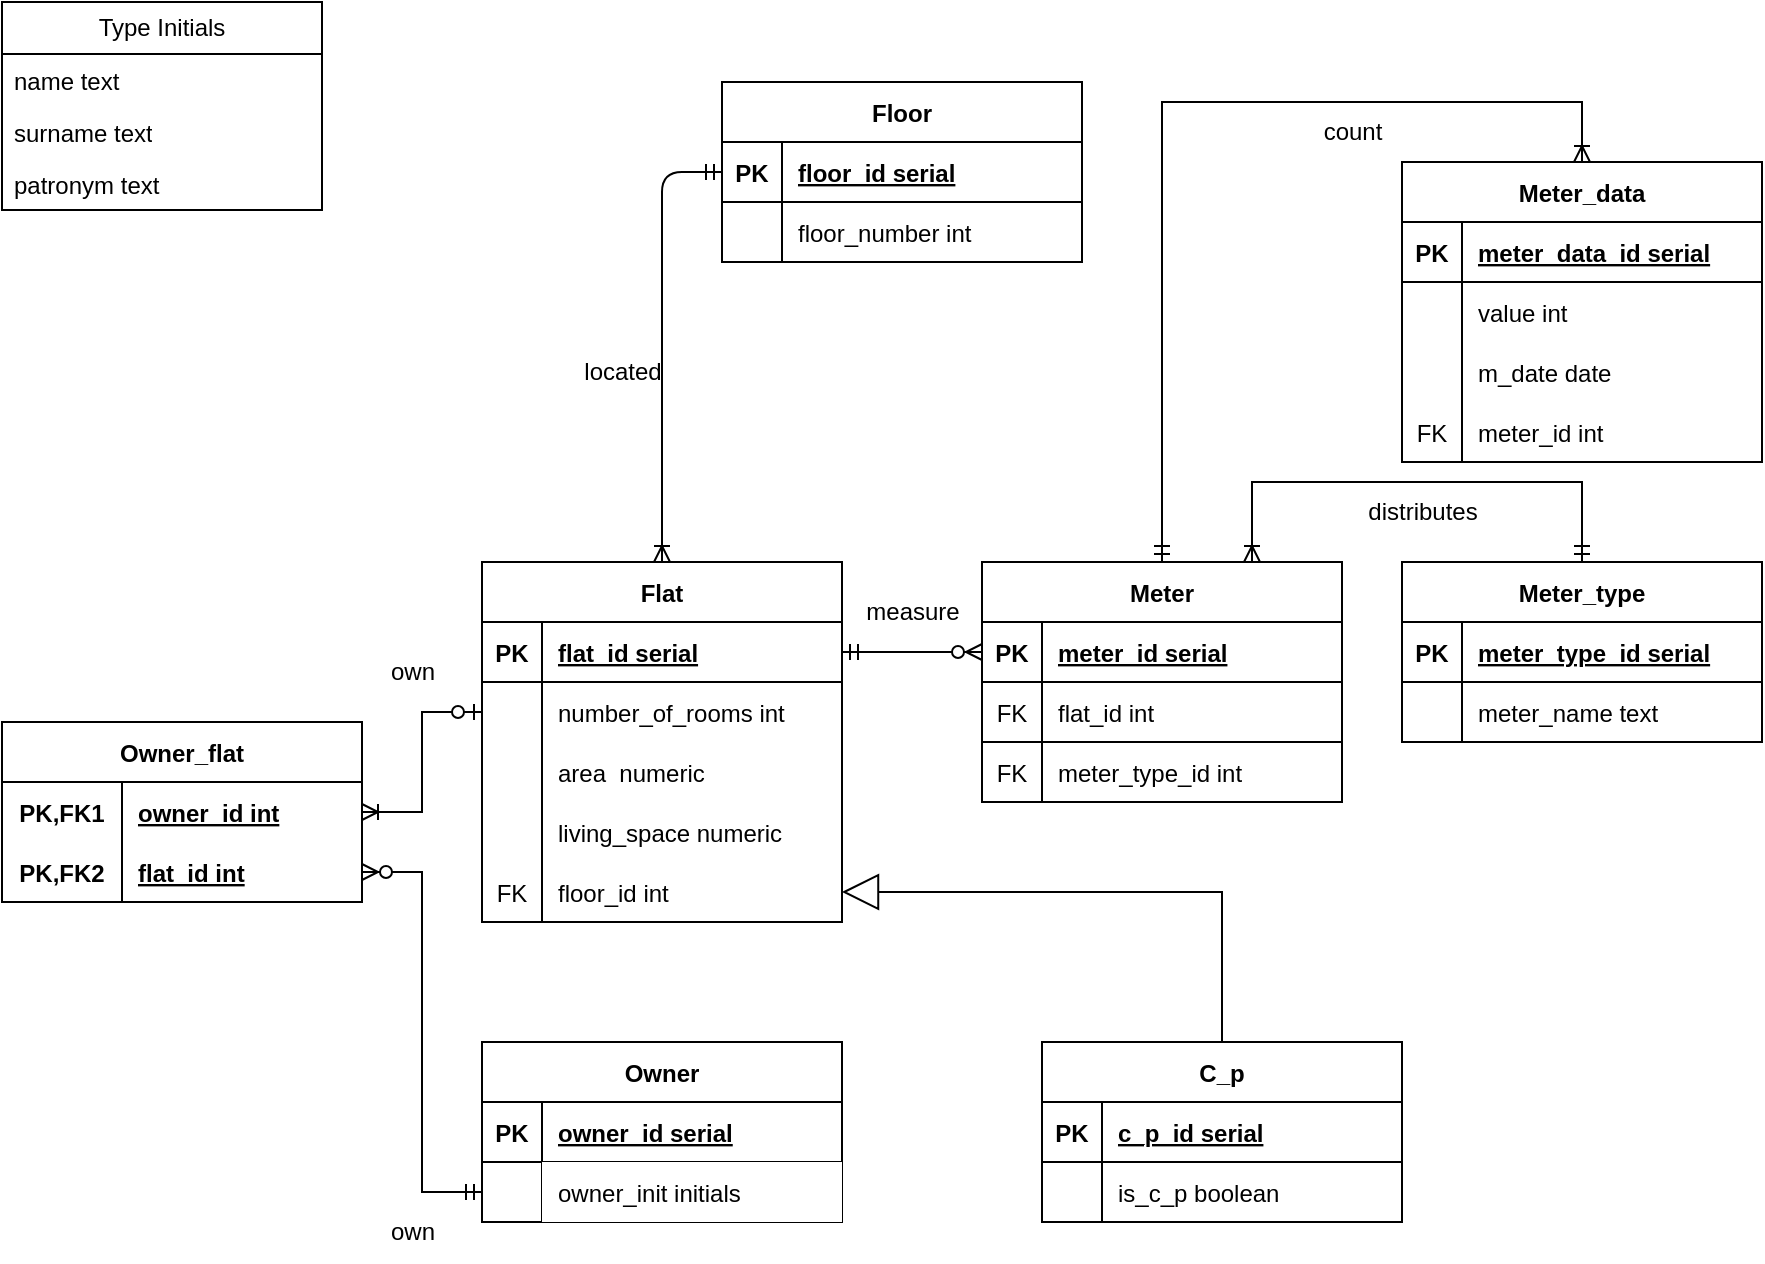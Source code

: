 <mxfile version="22.0.3" type="device">
  <diagram id="tWUYrLBIqOCMcXKjHUYR" name="var_2">
    <mxGraphModel dx="1050" dy="629" grid="1" gridSize="10" guides="1" tooltips="1" connect="1" arrows="1" fold="1" page="1" pageScale="1" pageWidth="827" pageHeight="1169" math="0" shadow="0">
      <root>
        <mxCell id="0" />
        <mxCell id="1" parent="0" />
        <mxCell id="mnaRzsKC414_vbe6YF4L-1" value="own" style="text;html=1;align=center;verticalAlign=middle;resizable=0;points=[];autosize=1;strokeColor=none;fillColor=none;" parent="1" vertex="1">
          <mxGeometry x="180" y="320" width="50" height="30" as="geometry" />
        </mxCell>
        <mxCell id="mnaRzsKC414_vbe6YF4L-2" value="measure" style="text;html=1;align=center;verticalAlign=middle;resizable=0;points=[];autosize=1;strokeColor=none;fillColor=none;" parent="1" vertex="1">
          <mxGeometry x="420" y="290" width="70" height="30" as="geometry" />
        </mxCell>
        <mxCell id="mnaRzsKC414_vbe6YF4L-3" value="distributes" style="text;html=1;align=center;verticalAlign=middle;resizable=0;points=[];autosize=1;strokeColor=none;fillColor=none;" parent="1" vertex="1">
          <mxGeometry x="670" y="240" width="80" height="30" as="geometry" />
        </mxCell>
        <mxCell id="mnaRzsKC414_vbe6YF4L-4" value="" style="edgeStyle=orthogonalEdgeStyle;fontSize=12;html=1;endArrow=ERoneToMany;startArrow=ERmandOne;rounded=0;entryX=0.75;entryY=0;entryDx=0;entryDy=0;exitX=0.5;exitY=0;exitDx=0;exitDy=0;" parent="1" source="mnaRzsKC414_vbe6YF4L-56" target="mnaRzsKC414_vbe6YF4L-46" edge="1">
          <mxGeometry width="100" height="100" relative="1" as="geometry">
            <mxPoint x="820" y="240" as="sourcePoint" />
            <mxPoint x="880" y="395" as="targetPoint" />
            <Array as="points">
              <mxPoint x="790" y="240" />
              <mxPoint x="625" y="240" />
            </Array>
          </mxGeometry>
        </mxCell>
        <mxCell id="mnaRzsKC414_vbe6YF4L-5" value="" style="edgeStyle=orthogonalEdgeStyle;fontSize=12;html=1;endArrow=ERzeroToMany;startArrow=ERmandOne;rounded=0;exitX=1;exitY=0.5;exitDx=0;exitDy=0;entryX=0;entryY=0.5;entryDx=0;entryDy=0;" parent="1" source="mnaRzsKC414_vbe6YF4L-24" target="mnaRzsKC414_vbe6YF4L-47" edge="1">
          <mxGeometry width="100" height="100" relative="1" as="geometry">
            <mxPoint x="460" y="470" as="sourcePoint" />
            <mxPoint x="560" y="250" as="targetPoint" />
            <Array as="points" />
          </mxGeometry>
        </mxCell>
        <mxCell id="mnaRzsKC414_vbe6YF4L-6" value="count" style="text;html=1;align=center;verticalAlign=middle;resizable=0;points=[];autosize=1;strokeColor=none;fillColor=none;" parent="1" vertex="1">
          <mxGeometry x="650" y="50" width="50" height="30" as="geometry" />
        </mxCell>
        <mxCell id="mnaRzsKC414_vbe6YF4L-7" value="" style="fontSize=12;html=1;endArrow=ERoneToMany;startArrow=ERmandOne;rounded=1;exitX=0;exitY=0.5;exitDx=0;exitDy=0;entryX=0.5;entryY=0;entryDx=0;entryDy=0;edgeStyle=orthogonalEdgeStyle;" parent="1" source="mnaRzsKC414_vbe6YF4L-40" target="mnaRzsKC414_vbe6YF4L-23" edge="1">
          <mxGeometry width="100" height="100" relative="1" as="geometry">
            <mxPoint x="200" y="197" as="sourcePoint" />
            <mxPoint x="350" y="250" as="targetPoint" />
          </mxGeometry>
        </mxCell>
        <mxCell id="mnaRzsKC414_vbe6YF4L-8" value="located" style="text;html=1;align=center;verticalAlign=middle;resizable=0;points=[];autosize=1;strokeColor=none;fillColor=none;" parent="1" vertex="1">
          <mxGeometry x="280" y="170" width="60" height="30" as="geometry" />
        </mxCell>
        <mxCell id="mnaRzsKC414_vbe6YF4L-9" value="" style="edgeStyle=orthogonalEdgeStyle;fontSize=12;html=1;endArrow=ERoneToMany;startArrow=ERmandOne;rounded=0;exitX=0.5;exitY=0;exitDx=0;exitDy=0;entryX=0.5;entryY=0;entryDx=0;entryDy=0;" parent="1" source="mnaRzsKC414_vbe6YF4L-46" target="mnaRzsKC414_vbe6YF4L-63" edge="1">
          <mxGeometry width="100" height="100" relative="1" as="geometry">
            <mxPoint x="650" y="260" as="sourcePoint" />
            <mxPoint x="750" y="160" as="targetPoint" />
            <Array as="points">
              <mxPoint x="580" y="50" />
              <mxPoint x="790" y="50" />
            </Array>
          </mxGeometry>
        </mxCell>
        <mxCell id="mnaRzsKC414_vbe6YF4L-10" value="Owner" style="shape=table;startSize=30;container=1;collapsible=1;childLayout=tableLayout;fixedRows=1;rowLines=0;fontStyle=1;align=center;resizeLast=1;" parent="1" vertex="1">
          <mxGeometry x="240" y="520" width="180" height="90" as="geometry" />
        </mxCell>
        <mxCell id="mnaRzsKC414_vbe6YF4L-11" value="" style="shape=tableRow;horizontal=0;startSize=0;swimlaneHead=0;swimlaneBody=0;fillColor=none;collapsible=0;dropTarget=0;points=[[0,0.5],[1,0.5]];portConstraint=eastwest;top=0;left=0;right=0;bottom=1;" parent="mnaRzsKC414_vbe6YF4L-10" vertex="1">
          <mxGeometry y="30" width="180" height="30" as="geometry" />
        </mxCell>
        <mxCell id="mnaRzsKC414_vbe6YF4L-12" value="PK" style="shape=partialRectangle;connectable=0;fillColor=none;top=0;left=0;bottom=0;right=0;fontStyle=1;overflow=hidden;" parent="mnaRzsKC414_vbe6YF4L-11" vertex="1">
          <mxGeometry width="30" height="30" as="geometry">
            <mxRectangle width="30" height="30" as="alternateBounds" />
          </mxGeometry>
        </mxCell>
        <mxCell id="mnaRzsKC414_vbe6YF4L-13" value="owner_id serial" style="shape=partialRectangle;connectable=0;fillColor=none;top=0;left=0;bottom=0;right=0;align=left;spacingLeft=6;fontStyle=5;overflow=hidden;" parent="mnaRzsKC414_vbe6YF4L-11" vertex="1">
          <mxGeometry x="30" width="150" height="30" as="geometry">
            <mxRectangle width="150" height="30" as="alternateBounds" />
          </mxGeometry>
        </mxCell>
        <mxCell id="mnaRzsKC414_vbe6YF4L-14" value="" style="shape=tableRow;horizontal=0;startSize=0;swimlaneHead=0;swimlaneBody=0;fillColor=none;collapsible=0;dropTarget=0;points=[[0,0.5],[1,0.5]];portConstraint=eastwest;top=0;left=0;right=0;bottom=0;" parent="mnaRzsKC414_vbe6YF4L-10" vertex="1">
          <mxGeometry y="60" width="180" height="30" as="geometry" />
        </mxCell>
        <mxCell id="mnaRzsKC414_vbe6YF4L-15" value="" style="shape=partialRectangle;connectable=0;fillColor=none;top=0;left=0;bottom=0;right=0;editable=1;overflow=hidden;" parent="mnaRzsKC414_vbe6YF4L-14" vertex="1">
          <mxGeometry width="30" height="30" as="geometry">
            <mxRectangle width="30" height="30" as="alternateBounds" />
          </mxGeometry>
        </mxCell>
        <mxCell id="mnaRzsKC414_vbe6YF4L-16" value="owner_init initials" style="shape=partialRectangle;connectable=0;top=0;left=0;bottom=0;right=0;align=left;spacingLeft=6;overflow=hidden;" parent="mnaRzsKC414_vbe6YF4L-14" vertex="1">
          <mxGeometry x="30" width="150" height="30" as="geometry">
            <mxRectangle width="150" height="30" as="alternateBounds" />
          </mxGeometry>
        </mxCell>
        <mxCell id="mnaRzsKC414_vbe6YF4L-23" value="Flat" style="shape=table;startSize=30;container=1;collapsible=1;childLayout=tableLayout;fixedRows=1;rowLines=0;fontStyle=1;align=center;resizeLast=1;" parent="1" vertex="1">
          <mxGeometry x="240" y="280" width="180" height="180" as="geometry" />
        </mxCell>
        <mxCell id="mnaRzsKC414_vbe6YF4L-24" value="" style="shape=tableRow;horizontal=0;startSize=0;swimlaneHead=0;swimlaneBody=0;fillColor=none;collapsible=0;dropTarget=0;points=[[0,0.5],[1,0.5]];portConstraint=eastwest;top=0;left=0;right=0;bottom=1;" parent="mnaRzsKC414_vbe6YF4L-23" vertex="1">
          <mxGeometry y="30" width="180" height="30" as="geometry" />
        </mxCell>
        <mxCell id="mnaRzsKC414_vbe6YF4L-25" value="PK" style="shape=partialRectangle;connectable=0;fillColor=none;top=0;left=0;bottom=0;right=0;fontStyle=1;overflow=hidden;" parent="mnaRzsKC414_vbe6YF4L-24" vertex="1">
          <mxGeometry width="30" height="30" as="geometry">
            <mxRectangle width="30" height="30" as="alternateBounds" />
          </mxGeometry>
        </mxCell>
        <mxCell id="mnaRzsKC414_vbe6YF4L-26" value="flat_id serial" style="shape=partialRectangle;connectable=0;fillColor=none;top=0;left=0;bottom=0;right=0;align=left;spacingLeft=6;fontStyle=5;overflow=hidden;" parent="mnaRzsKC414_vbe6YF4L-24" vertex="1">
          <mxGeometry x="30" width="150" height="30" as="geometry">
            <mxRectangle width="150" height="30" as="alternateBounds" />
          </mxGeometry>
        </mxCell>
        <mxCell id="mnaRzsKC414_vbe6YF4L-27" value="" style="shape=tableRow;horizontal=0;startSize=0;swimlaneHead=0;swimlaneBody=0;fillColor=none;collapsible=0;dropTarget=0;points=[[0,0.5],[1,0.5]];portConstraint=eastwest;top=0;left=0;right=0;bottom=0;" parent="mnaRzsKC414_vbe6YF4L-23" vertex="1">
          <mxGeometry y="60" width="180" height="30" as="geometry" />
        </mxCell>
        <mxCell id="mnaRzsKC414_vbe6YF4L-28" value="" style="shape=partialRectangle;connectable=0;fillColor=none;top=0;left=0;bottom=0;right=0;editable=1;overflow=hidden;" parent="mnaRzsKC414_vbe6YF4L-27" vertex="1">
          <mxGeometry width="30" height="30" as="geometry">
            <mxRectangle width="30" height="30" as="alternateBounds" />
          </mxGeometry>
        </mxCell>
        <mxCell id="mnaRzsKC414_vbe6YF4L-29" value="number_of_rooms int" style="shape=partialRectangle;connectable=0;fillColor=none;top=0;left=0;bottom=0;right=0;align=left;spacingLeft=6;overflow=hidden;" parent="mnaRzsKC414_vbe6YF4L-27" vertex="1">
          <mxGeometry x="30" width="150" height="30" as="geometry">
            <mxRectangle width="150" height="30" as="alternateBounds" />
          </mxGeometry>
        </mxCell>
        <mxCell id="mnaRzsKC414_vbe6YF4L-30" value="" style="shape=tableRow;horizontal=0;startSize=0;swimlaneHead=0;swimlaneBody=0;fillColor=none;collapsible=0;dropTarget=0;points=[[0,0.5],[1,0.5]];portConstraint=eastwest;top=0;left=0;right=0;bottom=0;" parent="mnaRzsKC414_vbe6YF4L-23" vertex="1">
          <mxGeometry y="90" width="180" height="30" as="geometry" />
        </mxCell>
        <mxCell id="mnaRzsKC414_vbe6YF4L-31" value="" style="shape=partialRectangle;connectable=0;fillColor=none;top=0;left=0;bottom=0;right=0;editable=1;overflow=hidden;" parent="mnaRzsKC414_vbe6YF4L-30" vertex="1">
          <mxGeometry width="30" height="30" as="geometry">
            <mxRectangle width="30" height="30" as="alternateBounds" />
          </mxGeometry>
        </mxCell>
        <mxCell id="mnaRzsKC414_vbe6YF4L-32" value="area  numeric" style="shape=partialRectangle;connectable=0;fillColor=none;top=0;left=0;bottom=0;right=0;align=left;spacingLeft=6;overflow=hidden;" parent="mnaRzsKC414_vbe6YF4L-30" vertex="1">
          <mxGeometry x="30" width="150" height="30" as="geometry">
            <mxRectangle width="150" height="30" as="alternateBounds" />
          </mxGeometry>
        </mxCell>
        <mxCell id="mnaRzsKC414_vbe6YF4L-33" value="" style="shape=tableRow;horizontal=0;startSize=0;swimlaneHead=0;swimlaneBody=0;fillColor=none;collapsible=0;dropTarget=0;points=[[0,0.5],[1,0.5]];portConstraint=eastwest;top=0;left=0;right=0;bottom=0;" parent="mnaRzsKC414_vbe6YF4L-23" vertex="1">
          <mxGeometry y="120" width="180" height="30" as="geometry" />
        </mxCell>
        <mxCell id="mnaRzsKC414_vbe6YF4L-34" value="" style="shape=partialRectangle;connectable=0;fillColor=none;top=0;left=0;bottom=0;right=0;editable=1;overflow=hidden;" parent="mnaRzsKC414_vbe6YF4L-33" vertex="1">
          <mxGeometry width="30" height="30" as="geometry">
            <mxRectangle width="30" height="30" as="alternateBounds" />
          </mxGeometry>
        </mxCell>
        <mxCell id="mnaRzsKC414_vbe6YF4L-35" value="living_space numeric" style="shape=partialRectangle;connectable=0;fillColor=none;top=0;left=0;bottom=0;right=0;align=left;spacingLeft=6;overflow=hidden;" parent="mnaRzsKC414_vbe6YF4L-33" vertex="1">
          <mxGeometry x="30" width="150" height="30" as="geometry">
            <mxRectangle width="150" height="30" as="alternateBounds" />
          </mxGeometry>
        </mxCell>
        <mxCell id="mnaRzsKC414_vbe6YF4L-36" value="" style="shape=tableRow;horizontal=0;startSize=0;swimlaneHead=0;swimlaneBody=0;fillColor=none;collapsible=0;dropTarget=0;points=[[0,0.5],[1,0.5]];portConstraint=eastwest;top=0;left=0;right=0;bottom=0;" parent="mnaRzsKC414_vbe6YF4L-23" vertex="1">
          <mxGeometry y="150" width="180" height="30" as="geometry" />
        </mxCell>
        <mxCell id="mnaRzsKC414_vbe6YF4L-37" value="FK" style="shape=partialRectangle;connectable=0;fillColor=none;top=0;left=0;bottom=0;right=0;editable=1;overflow=hidden;" parent="mnaRzsKC414_vbe6YF4L-36" vertex="1">
          <mxGeometry width="30" height="30" as="geometry">
            <mxRectangle width="30" height="30" as="alternateBounds" />
          </mxGeometry>
        </mxCell>
        <mxCell id="mnaRzsKC414_vbe6YF4L-38" value="floor_id int" style="shape=partialRectangle;connectable=0;fillColor=none;top=0;left=0;bottom=0;right=0;align=left;spacingLeft=6;overflow=hidden;" parent="mnaRzsKC414_vbe6YF4L-36" vertex="1">
          <mxGeometry x="30" width="150" height="30" as="geometry">
            <mxRectangle width="150" height="30" as="alternateBounds" />
          </mxGeometry>
        </mxCell>
        <mxCell id="mnaRzsKC414_vbe6YF4L-39" value="Floor" style="shape=table;startSize=30;container=1;collapsible=1;childLayout=tableLayout;fixedRows=1;rowLines=0;fontStyle=1;align=center;resizeLast=1;" parent="1" vertex="1">
          <mxGeometry x="360" y="40" width="180" height="90" as="geometry" />
        </mxCell>
        <mxCell id="mnaRzsKC414_vbe6YF4L-40" value="" style="shape=tableRow;horizontal=0;startSize=0;swimlaneHead=0;swimlaneBody=0;fillColor=none;collapsible=0;dropTarget=0;points=[[0,0.5],[1,0.5]];portConstraint=eastwest;top=0;left=0;right=0;bottom=1;" parent="mnaRzsKC414_vbe6YF4L-39" vertex="1">
          <mxGeometry y="30" width="180" height="30" as="geometry" />
        </mxCell>
        <mxCell id="mnaRzsKC414_vbe6YF4L-41" value="PK" style="shape=partialRectangle;connectable=0;fillColor=none;top=0;left=0;bottom=0;right=0;fontStyle=1;overflow=hidden;" parent="mnaRzsKC414_vbe6YF4L-40" vertex="1">
          <mxGeometry width="30" height="30" as="geometry">
            <mxRectangle width="30" height="30" as="alternateBounds" />
          </mxGeometry>
        </mxCell>
        <mxCell id="mnaRzsKC414_vbe6YF4L-42" value="floor_id serial" style="shape=partialRectangle;connectable=0;fillColor=none;top=0;left=0;bottom=0;right=0;align=left;spacingLeft=6;fontStyle=5;overflow=hidden;" parent="mnaRzsKC414_vbe6YF4L-40" vertex="1">
          <mxGeometry x="30" width="150" height="30" as="geometry">
            <mxRectangle width="150" height="30" as="alternateBounds" />
          </mxGeometry>
        </mxCell>
        <mxCell id="mnaRzsKC414_vbe6YF4L-43" value="" style="shape=tableRow;horizontal=0;startSize=0;swimlaneHead=0;swimlaneBody=0;fillColor=none;collapsible=0;dropTarget=0;points=[[0,0.5],[1,0.5]];portConstraint=eastwest;top=0;left=0;right=0;bottom=0;" parent="mnaRzsKC414_vbe6YF4L-39" vertex="1">
          <mxGeometry y="60" width="180" height="30" as="geometry" />
        </mxCell>
        <mxCell id="mnaRzsKC414_vbe6YF4L-44" value="" style="shape=partialRectangle;connectable=0;fillColor=none;top=0;left=0;bottom=0;right=0;editable=1;overflow=hidden;" parent="mnaRzsKC414_vbe6YF4L-43" vertex="1">
          <mxGeometry width="30" height="30" as="geometry">
            <mxRectangle width="30" height="30" as="alternateBounds" />
          </mxGeometry>
        </mxCell>
        <mxCell id="mnaRzsKC414_vbe6YF4L-45" value="floor_number int" style="shape=partialRectangle;connectable=0;fillColor=none;top=0;left=0;bottom=0;right=0;align=left;spacingLeft=6;overflow=hidden;" parent="mnaRzsKC414_vbe6YF4L-43" vertex="1">
          <mxGeometry x="30" width="150" height="30" as="geometry">
            <mxRectangle width="150" height="30" as="alternateBounds" />
          </mxGeometry>
        </mxCell>
        <mxCell id="mnaRzsKC414_vbe6YF4L-46" value="Meter" style="shape=table;startSize=30;container=1;collapsible=1;childLayout=tableLayout;fixedRows=1;rowLines=0;fontStyle=1;align=center;resizeLast=1;" parent="1" vertex="1">
          <mxGeometry x="490" y="280" width="180" height="120" as="geometry" />
        </mxCell>
        <mxCell id="mnaRzsKC414_vbe6YF4L-47" value="" style="shape=tableRow;horizontal=0;startSize=0;swimlaneHead=0;swimlaneBody=0;fillColor=none;collapsible=0;dropTarget=0;points=[[0,0.5],[1,0.5]];portConstraint=eastwest;top=0;left=0;right=0;bottom=1;" parent="mnaRzsKC414_vbe6YF4L-46" vertex="1">
          <mxGeometry y="30" width="180" height="30" as="geometry" />
        </mxCell>
        <mxCell id="mnaRzsKC414_vbe6YF4L-48" value="PK" style="shape=partialRectangle;connectable=0;fillColor=none;top=0;left=0;bottom=0;right=0;fontStyle=1;overflow=hidden;" parent="mnaRzsKC414_vbe6YF4L-47" vertex="1">
          <mxGeometry width="30" height="30" as="geometry">
            <mxRectangle width="30" height="30" as="alternateBounds" />
          </mxGeometry>
        </mxCell>
        <mxCell id="mnaRzsKC414_vbe6YF4L-49" value="meter_id serial" style="shape=partialRectangle;connectable=0;fillColor=none;top=0;left=0;bottom=0;right=0;align=left;spacingLeft=6;fontStyle=5;overflow=hidden;" parent="mnaRzsKC414_vbe6YF4L-47" vertex="1">
          <mxGeometry x="30" width="150" height="30" as="geometry">
            <mxRectangle width="150" height="30" as="alternateBounds" />
          </mxGeometry>
        </mxCell>
        <mxCell id="mnaRzsKC414_vbe6YF4L-50" value="" style="shape=tableRow;horizontal=0;startSize=0;swimlaneHead=0;swimlaneBody=0;fillColor=none;collapsible=0;dropTarget=0;points=[[0,0.5],[1,0.5]];portConstraint=eastwest;top=0;left=0;right=0;bottom=1;" parent="mnaRzsKC414_vbe6YF4L-46" vertex="1">
          <mxGeometry y="60" width="180" height="30" as="geometry" />
        </mxCell>
        <mxCell id="mnaRzsKC414_vbe6YF4L-51" value="FK" style="shape=partialRectangle;connectable=0;fillColor=none;top=0;left=0;bottom=0;right=0;fontStyle=0;overflow=hidden;" parent="mnaRzsKC414_vbe6YF4L-50" vertex="1">
          <mxGeometry width="30" height="30" as="geometry">
            <mxRectangle width="30" height="30" as="alternateBounds" />
          </mxGeometry>
        </mxCell>
        <mxCell id="mnaRzsKC414_vbe6YF4L-52" value="flat_id int" style="shape=partialRectangle;connectable=0;fillColor=none;top=0;left=0;bottom=0;right=0;align=left;spacingLeft=6;fontStyle=0;overflow=hidden;" parent="mnaRzsKC414_vbe6YF4L-50" vertex="1">
          <mxGeometry x="30" width="150" height="30" as="geometry">
            <mxRectangle width="150" height="30" as="alternateBounds" />
          </mxGeometry>
        </mxCell>
        <mxCell id="mnaRzsKC414_vbe6YF4L-53" value="" style="shape=tableRow;horizontal=0;startSize=0;swimlaneHead=0;swimlaneBody=0;fillColor=none;collapsible=0;dropTarget=0;points=[[0,0.5],[1,0.5]];portConstraint=eastwest;top=0;left=0;right=0;bottom=1;" parent="mnaRzsKC414_vbe6YF4L-46" vertex="1">
          <mxGeometry y="90" width="180" height="30" as="geometry" />
        </mxCell>
        <mxCell id="mnaRzsKC414_vbe6YF4L-54" value="FK" style="shape=partialRectangle;connectable=0;fillColor=none;top=0;left=0;bottom=0;right=0;fontStyle=0;overflow=hidden;" parent="mnaRzsKC414_vbe6YF4L-53" vertex="1">
          <mxGeometry width="30" height="30" as="geometry">
            <mxRectangle width="30" height="30" as="alternateBounds" />
          </mxGeometry>
        </mxCell>
        <mxCell id="mnaRzsKC414_vbe6YF4L-55" value="meter_type_id int" style="shape=partialRectangle;connectable=0;fillColor=none;top=0;left=0;bottom=0;right=0;align=left;spacingLeft=6;fontStyle=0;overflow=hidden;" parent="mnaRzsKC414_vbe6YF4L-53" vertex="1">
          <mxGeometry x="30" width="150" height="30" as="geometry">
            <mxRectangle width="150" height="30" as="alternateBounds" />
          </mxGeometry>
        </mxCell>
        <mxCell id="mnaRzsKC414_vbe6YF4L-56" value="Meter_type" style="shape=table;startSize=30;container=1;collapsible=1;childLayout=tableLayout;fixedRows=1;rowLines=0;fontStyle=1;align=center;resizeLast=1;" parent="1" vertex="1">
          <mxGeometry x="700" y="280" width="180" height="90" as="geometry" />
        </mxCell>
        <mxCell id="mnaRzsKC414_vbe6YF4L-57" value="" style="shape=tableRow;horizontal=0;startSize=0;swimlaneHead=0;swimlaneBody=0;fillColor=none;collapsible=0;dropTarget=0;points=[[0,0.5],[1,0.5]];portConstraint=eastwest;top=0;left=0;right=0;bottom=1;" parent="mnaRzsKC414_vbe6YF4L-56" vertex="1">
          <mxGeometry y="30" width="180" height="30" as="geometry" />
        </mxCell>
        <mxCell id="mnaRzsKC414_vbe6YF4L-58" value="PK" style="shape=partialRectangle;connectable=0;fillColor=none;top=0;left=0;bottom=0;right=0;fontStyle=1;overflow=hidden;" parent="mnaRzsKC414_vbe6YF4L-57" vertex="1">
          <mxGeometry width="30" height="30" as="geometry">
            <mxRectangle width="30" height="30" as="alternateBounds" />
          </mxGeometry>
        </mxCell>
        <mxCell id="mnaRzsKC414_vbe6YF4L-59" value="meter_type_id serial" style="shape=partialRectangle;connectable=0;fillColor=none;top=0;left=0;bottom=0;right=0;align=left;spacingLeft=6;fontStyle=5;overflow=hidden;" parent="mnaRzsKC414_vbe6YF4L-57" vertex="1">
          <mxGeometry x="30" width="150" height="30" as="geometry">
            <mxRectangle width="150" height="30" as="alternateBounds" />
          </mxGeometry>
        </mxCell>
        <mxCell id="mnaRzsKC414_vbe6YF4L-60" value="" style="shape=tableRow;horizontal=0;startSize=0;swimlaneHead=0;swimlaneBody=0;fillColor=none;collapsible=0;dropTarget=0;points=[[0,0.5],[1,0.5]];portConstraint=eastwest;top=0;left=0;right=0;bottom=0;" parent="mnaRzsKC414_vbe6YF4L-56" vertex="1">
          <mxGeometry y="60" width="180" height="30" as="geometry" />
        </mxCell>
        <mxCell id="mnaRzsKC414_vbe6YF4L-61" value="" style="shape=partialRectangle;connectable=0;fillColor=none;top=0;left=0;bottom=0;right=0;editable=1;overflow=hidden;" parent="mnaRzsKC414_vbe6YF4L-60" vertex="1">
          <mxGeometry width="30" height="30" as="geometry">
            <mxRectangle width="30" height="30" as="alternateBounds" />
          </mxGeometry>
        </mxCell>
        <mxCell id="mnaRzsKC414_vbe6YF4L-62" value="meter_name text" style="shape=partialRectangle;connectable=0;fillColor=none;top=0;left=0;bottom=0;right=0;align=left;spacingLeft=6;overflow=hidden;" parent="mnaRzsKC414_vbe6YF4L-60" vertex="1">
          <mxGeometry x="30" width="150" height="30" as="geometry">
            <mxRectangle width="150" height="30" as="alternateBounds" />
          </mxGeometry>
        </mxCell>
        <mxCell id="mnaRzsKC414_vbe6YF4L-63" value="Meter_data" style="shape=table;startSize=30;container=1;collapsible=1;childLayout=tableLayout;fixedRows=1;rowLines=0;fontStyle=1;align=center;resizeLast=1;" parent="1" vertex="1">
          <mxGeometry x="700" y="80" width="180" height="150" as="geometry" />
        </mxCell>
        <mxCell id="mnaRzsKC414_vbe6YF4L-64" value="" style="shape=tableRow;horizontal=0;startSize=0;swimlaneHead=0;swimlaneBody=0;fillColor=none;collapsible=0;dropTarget=0;points=[[0,0.5],[1,0.5]];portConstraint=eastwest;top=0;left=0;right=0;bottom=1;" parent="mnaRzsKC414_vbe6YF4L-63" vertex="1">
          <mxGeometry y="30" width="180" height="30" as="geometry" />
        </mxCell>
        <mxCell id="mnaRzsKC414_vbe6YF4L-65" value="PK" style="shape=partialRectangle;connectable=0;fillColor=none;top=0;left=0;bottom=0;right=0;fontStyle=1;overflow=hidden;" parent="mnaRzsKC414_vbe6YF4L-64" vertex="1">
          <mxGeometry width="30" height="30" as="geometry">
            <mxRectangle width="30" height="30" as="alternateBounds" />
          </mxGeometry>
        </mxCell>
        <mxCell id="mnaRzsKC414_vbe6YF4L-66" value="meter_data_id serial" style="shape=partialRectangle;connectable=0;fillColor=none;top=0;left=0;bottom=0;right=0;align=left;spacingLeft=6;fontStyle=5;overflow=hidden;" parent="mnaRzsKC414_vbe6YF4L-64" vertex="1">
          <mxGeometry x="30" width="150" height="30" as="geometry">
            <mxRectangle width="150" height="30" as="alternateBounds" />
          </mxGeometry>
        </mxCell>
        <mxCell id="mnaRzsKC414_vbe6YF4L-67" value="" style="shape=tableRow;horizontal=0;startSize=0;swimlaneHead=0;swimlaneBody=0;fillColor=none;collapsible=0;dropTarget=0;points=[[0,0.5],[1,0.5]];portConstraint=eastwest;top=0;left=0;right=0;bottom=0;" parent="mnaRzsKC414_vbe6YF4L-63" vertex="1">
          <mxGeometry y="60" width="180" height="30" as="geometry" />
        </mxCell>
        <mxCell id="mnaRzsKC414_vbe6YF4L-68" value="" style="shape=partialRectangle;connectable=0;fillColor=none;top=0;left=0;bottom=0;right=0;editable=1;overflow=hidden;" parent="mnaRzsKC414_vbe6YF4L-67" vertex="1">
          <mxGeometry width="30" height="30" as="geometry">
            <mxRectangle width="30" height="30" as="alternateBounds" />
          </mxGeometry>
        </mxCell>
        <mxCell id="mnaRzsKC414_vbe6YF4L-69" value="value int" style="shape=partialRectangle;connectable=0;fillColor=none;top=0;left=0;bottom=0;right=0;align=left;spacingLeft=6;overflow=hidden;" parent="mnaRzsKC414_vbe6YF4L-67" vertex="1">
          <mxGeometry x="30" width="150" height="30" as="geometry">
            <mxRectangle width="150" height="30" as="alternateBounds" />
          </mxGeometry>
        </mxCell>
        <mxCell id="mnaRzsKC414_vbe6YF4L-70" value="" style="shape=tableRow;horizontal=0;startSize=0;swimlaneHead=0;swimlaneBody=0;fillColor=none;collapsible=0;dropTarget=0;points=[[0,0.5],[1,0.5]];portConstraint=eastwest;top=0;left=0;right=0;bottom=0;" parent="mnaRzsKC414_vbe6YF4L-63" vertex="1">
          <mxGeometry y="90" width="180" height="30" as="geometry" />
        </mxCell>
        <mxCell id="mnaRzsKC414_vbe6YF4L-71" value="" style="shape=partialRectangle;connectable=0;fillColor=none;top=0;left=0;bottom=0;right=0;editable=1;overflow=hidden;" parent="mnaRzsKC414_vbe6YF4L-70" vertex="1">
          <mxGeometry width="30" height="30" as="geometry">
            <mxRectangle width="30" height="30" as="alternateBounds" />
          </mxGeometry>
        </mxCell>
        <mxCell id="mnaRzsKC414_vbe6YF4L-72" value="m_date date" style="shape=partialRectangle;connectable=0;fillColor=none;top=0;left=0;bottom=0;right=0;align=left;spacingLeft=6;overflow=hidden;" parent="mnaRzsKC414_vbe6YF4L-70" vertex="1">
          <mxGeometry x="30" width="150" height="30" as="geometry">
            <mxRectangle width="150" height="30" as="alternateBounds" />
          </mxGeometry>
        </mxCell>
        <mxCell id="mnaRzsKC414_vbe6YF4L-73" value="" style="shape=tableRow;horizontal=0;startSize=0;swimlaneHead=0;swimlaneBody=0;fillColor=none;collapsible=0;dropTarget=0;points=[[0,0.5],[1,0.5]];portConstraint=eastwest;top=0;left=0;right=0;bottom=0;" parent="mnaRzsKC414_vbe6YF4L-63" vertex="1">
          <mxGeometry y="120" width="180" height="30" as="geometry" />
        </mxCell>
        <mxCell id="mnaRzsKC414_vbe6YF4L-74" value="FK" style="shape=partialRectangle;connectable=0;fillColor=none;top=0;left=0;bottom=0;right=0;editable=1;overflow=hidden;" parent="mnaRzsKC414_vbe6YF4L-73" vertex="1">
          <mxGeometry width="30" height="30" as="geometry">
            <mxRectangle width="30" height="30" as="alternateBounds" />
          </mxGeometry>
        </mxCell>
        <mxCell id="mnaRzsKC414_vbe6YF4L-75" value="meter_id int" style="shape=partialRectangle;connectable=0;fillColor=none;top=0;left=0;bottom=0;right=0;align=left;spacingLeft=6;overflow=hidden;" parent="mnaRzsKC414_vbe6YF4L-73" vertex="1">
          <mxGeometry x="30" width="150" height="30" as="geometry">
            <mxRectangle width="150" height="30" as="alternateBounds" />
          </mxGeometry>
        </mxCell>
        <mxCell id="mnaRzsKC414_vbe6YF4L-76" value="own" style="text;html=1;align=center;verticalAlign=middle;resizable=0;points=[];autosize=1;strokeColor=none;fillColor=none;" parent="1" vertex="1">
          <mxGeometry x="180" y="600" width="50" height="30" as="geometry" />
        </mxCell>
        <mxCell id="mnaRzsKC414_vbe6YF4L-77" value="Owner_flat" style="shape=table;startSize=30;container=1;collapsible=1;childLayout=tableLayout;fixedRows=1;rowLines=0;fontStyle=1;align=center;resizeLast=1;" parent="1" vertex="1">
          <mxGeometry y="360" width="180" height="90" as="geometry" />
        </mxCell>
        <mxCell id="mnaRzsKC414_vbe6YF4L-78" value="" style="shape=tableRow;horizontal=0;startSize=0;swimlaneHead=0;swimlaneBody=0;fillColor=none;collapsible=0;dropTarget=0;points=[[0,0.5],[1,0.5]];portConstraint=eastwest;top=0;left=0;right=0;bottom=0;" parent="mnaRzsKC414_vbe6YF4L-77" vertex="1">
          <mxGeometry y="30" width="180" height="30" as="geometry" />
        </mxCell>
        <mxCell id="mnaRzsKC414_vbe6YF4L-79" value="PK,FK1" style="shape=partialRectangle;connectable=0;fillColor=none;top=0;left=0;bottom=0;right=0;fontStyle=1;overflow=hidden;" parent="mnaRzsKC414_vbe6YF4L-78" vertex="1">
          <mxGeometry width="60" height="30" as="geometry">
            <mxRectangle width="60" height="30" as="alternateBounds" />
          </mxGeometry>
        </mxCell>
        <mxCell id="mnaRzsKC414_vbe6YF4L-80" value="owner_id int" style="shape=partialRectangle;connectable=0;fillColor=none;top=0;left=0;bottom=0;right=0;align=left;spacingLeft=6;fontStyle=5;overflow=hidden;" parent="mnaRzsKC414_vbe6YF4L-78" vertex="1">
          <mxGeometry x="60" width="120" height="30" as="geometry">
            <mxRectangle width="120" height="30" as="alternateBounds" />
          </mxGeometry>
        </mxCell>
        <mxCell id="mnaRzsKC414_vbe6YF4L-81" value="" style="shape=tableRow;horizontal=0;startSize=0;swimlaneHead=0;swimlaneBody=0;fillColor=none;collapsible=0;dropTarget=0;points=[[0,0.5],[1,0.5]];portConstraint=eastwest;top=0;left=0;right=0;bottom=1;" parent="mnaRzsKC414_vbe6YF4L-77" vertex="1">
          <mxGeometry y="60" width="180" height="30" as="geometry" />
        </mxCell>
        <mxCell id="mnaRzsKC414_vbe6YF4L-82" value="PK,FK2" style="shape=partialRectangle;connectable=0;fillColor=none;top=0;left=0;bottom=0;right=0;fontStyle=1;overflow=hidden;" parent="mnaRzsKC414_vbe6YF4L-81" vertex="1">
          <mxGeometry width="60" height="30" as="geometry">
            <mxRectangle width="60" height="30" as="alternateBounds" />
          </mxGeometry>
        </mxCell>
        <mxCell id="mnaRzsKC414_vbe6YF4L-83" value="flat_id int" style="shape=partialRectangle;connectable=0;fillColor=none;top=0;left=0;bottom=0;right=0;align=left;spacingLeft=6;fontStyle=5;overflow=hidden;" parent="mnaRzsKC414_vbe6YF4L-81" vertex="1">
          <mxGeometry x="60" width="120" height="30" as="geometry">
            <mxRectangle width="120" height="30" as="alternateBounds" />
          </mxGeometry>
        </mxCell>
        <mxCell id="mnaRzsKC414_vbe6YF4L-84" value="" style="edgeStyle=entityRelationEdgeStyle;fontSize=12;html=1;endArrow=ERoneToMany;startArrow=ERzeroToOne;rounded=0;entryX=1;entryY=0.5;entryDx=0;entryDy=0;exitX=0;exitY=0.5;exitDx=0;exitDy=0;" parent="1" source="mnaRzsKC414_vbe6YF4L-27" target="mnaRzsKC414_vbe6YF4L-78" edge="1">
          <mxGeometry x="0.571" y="154" width="100" height="100" relative="1" as="geometry">
            <mxPoint x="150" y="340" as="sourcePoint" />
            <mxPoint x="250" y="240" as="targetPoint" />
            <mxPoint x="-90" y="29" as="offset" />
          </mxGeometry>
        </mxCell>
        <mxCell id="mnaRzsKC414_vbe6YF4L-85" value="" style="edgeStyle=entityRelationEdgeStyle;fontSize=12;html=1;endArrow=ERzeroToMany;startArrow=ERmandOne;rounded=0;entryX=1;entryY=0.5;entryDx=0;entryDy=0;exitX=0;exitY=0.5;exitDx=0;exitDy=0;" parent="1" source="mnaRzsKC414_vbe6YF4L-14" target="mnaRzsKC414_vbe6YF4L-81" edge="1">
          <mxGeometry width="100" height="100" relative="1" as="geometry">
            <mxPoint x="90" y="635" as="sourcePoint" />
            <mxPoint x="190" y="535" as="targetPoint" />
          </mxGeometry>
        </mxCell>
        <mxCell id="scXG13aOCFC5wx15qCn5-9" value="" style="endArrow=block;endSize=16;endFill=0;html=1;rounded=0;exitX=0.5;exitY=0;exitDx=0;exitDy=0;entryX=1;entryY=0.5;entryDx=0;entryDy=0;" parent="1" source="scXG13aOCFC5wx15qCn5-13" target="mnaRzsKC414_vbe6YF4L-36" edge="1">
          <mxGeometry width="160" relative="1" as="geometry">
            <mxPoint x="610" y="520" as="sourcePoint" />
            <mxPoint x="880" y="519" as="targetPoint" />
            <Array as="points">
              <mxPoint x="610" y="445" />
            </Array>
          </mxGeometry>
        </mxCell>
        <mxCell id="scXG13aOCFC5wx15qCn5-13" value="C_p" style="shape=table;startSize=30;container=1;collapsible=1;childLayout=tableLayout;fixedRows=1;rowLines=0;fontStyle=1;align=center;resizeLast=1;" parent="1" vertex="1">
          <mxGeometry x="520" y="520" width="180" height="90" as="geometry" />
        </mxCell>
        <mxCell id="scXG13aOCFC5wx15qCn5-14" value="" style="shape=tableRow;horizontal=0;startSize=0;swimlaneHead=0;swimlaneBody=0;fillColor=none;collapsible=0;dropTarget=0;points=[[0,0.5],[1,0.5]];portConstraint=eastwest;top=0;left=0;right=0;bottom=1;" parent="scXG13aOCFC5wx15qCn5-13" vertex="1">
          <mxGeometry y="30" width="180" height="30" as="geometry" />
        </mxCell>
        <mxCell id="scXG13aOCFC5wx15qCn5-15" value="PK" style="shape=partialRectangle;connectable=0;fillColor=none;top=0;left=0;bottom=0;right=0;fontStyle=1;overflow=hidden;" parent="scXG13aOCFC5wx15qCn5-14" vertex="1">
          <mxGeometry width="30" height="30" as="geometry">
            <mxRectangle width="30" height="30" as="alternateBounds" />
          </mxGeometry>
        </mxCell>
        <mxCell id="scXG13aOCFC5wx15qCn5-16" value="c_p_id serial" style="shape=partialRectangle;connectable=0;fillColor=none;top=0;left=0;bottom=0;right=0;align=left;spacingLeft=6;fontStyle=5;overflow=hidden;" parent="scXG13aOCFC5wx15qCn5-14" vertex="1">
          <mxGeometry x="30" width="150" height="30" as="geometry">
            <mxRectangle width="150" height="30" as="alternateBounds" />
          </mxGeometry>
        </mxCell>
        <mxCell id="scXG13aOCFC5wx15qCn5-17" value="" style="shape=tableRow;horizontal=0;startSize=0;swimlaneHead=0;swimlaneBody=0;fillColor=none;collapsible=0;dropTarget=0;points=[[0,0.5],[1,0.5]];portConstraint=eastwest;top=0;left=0;right=0;bottom=0;" parent="scXG13aOCFC5wx15qCn5-13" vertex="1">
          <mxGeometry y="60" width="180" height="30" as="geometry" />
        </mxCell>
        <mxCell id="scXG13aOCFC5wx15qCn5-18" value="" style="shape=partialRectangle;connectable=0;fillColor=none;top=0;left=0;bottom=0;right=0;editable=1;overflow=hidden;" parent="scXG13aOCFC5wx15qCn5-17" vertex="1">
          <mxGeometry width="30" height="30" as="geometry">
            <mxRectangle width="30" height="30" as="alternateBounds" />
          </mxGeometry>
        </mxCell>
        <mxCell id="scXG13aOCFC5wx15qCn5-19" value="is_c_p boolean" style="shape=partialRectangle;connectable=0;fillColor=none;top=0;left=0;bottom=0;right=0;align=left;spacingLeft=6;overflow=hidden;" parent="scXG13aOCFC5wx15qCn5-17" vertex="1">
          <mxGeometry x="30" width="150" height="30" as="geometry">
            <mxRectangle width="150" height="30" as="alternateBounds" />
          </mxGeometry>
        </mxCell>
        <mxCell id="scXG13aOCFC5wx15qCn5-20" value="Type Initials" style="swimlane;fontStyle=0;childLayout=stackLayout;horizontal=1;startSize=26;fillColor=none;horizontalStack=0;resizeParent=1;resizeParentMax=0;resizeLast=0;collapsible=1;marginBottom=0;whiteSpace=wrap;html=1;" parent="1" vertex="1">
          <mxGeometry width="160" height="104" as="geometry" />
        </mxCell>
        <mxCell id="scXG13aOCFC5wx15qCn5-21" value="name text" style="text;strokeColor=none;fillColor=none;align=left;verticalAlign=top;spacingLeft=4;spacingRight=4;overflow=hidden;rotatable=0;points=[[0,0.5],[1,0.5]];portConstraint=eastwest;whiteSpace=wrap;html=1;" parent="scXG13aOCFC5wx15qCn5-20" vertex="1">
          <mxGeometry y="26" width="160" height="26" as="geometry" />
        </mxCell>
        <mxCell id="scXG13aOCFC5wx15qCn5-22" value="surname text" style="text;strokeColor=none;fillColor=none;align=left;verticalAlign=top;spacingLeft=4;spacingRight=4;overflow=hidden;rotatable=0;points=[[0,0.5],[1,0.5]];portConstraint=eastwest;whiteSpace=wrap;html=1;" parent="scXG13aOCFC5wx15qCn5-20" vertex="1">
          <mxGeometry y="52" width="160" height="26" as="geometry" />
        </mxCell>
        <mxCell id="scXG13aOCFC5wx15qCn5-23" value="patronym text" style="text;strokeColor=none;fillColor=none;align=left;verticalAlign=top;spacingLeft=4;spacingRight=4;overflow=hidden;rotatable=0;points=[[0,0.5],[1,0.5]];portConstraint=eastwest;whiteSpace=wrap;html=1;" parent="scXG13aOCFC5wx15qCn5-20" vertex="1">
          <mxGeometry y="78" width="160" height="26" as="geometry" />
        </mxCell>
      </root>
    </mxGraphModel>
  </diagram>
</mxfile>
